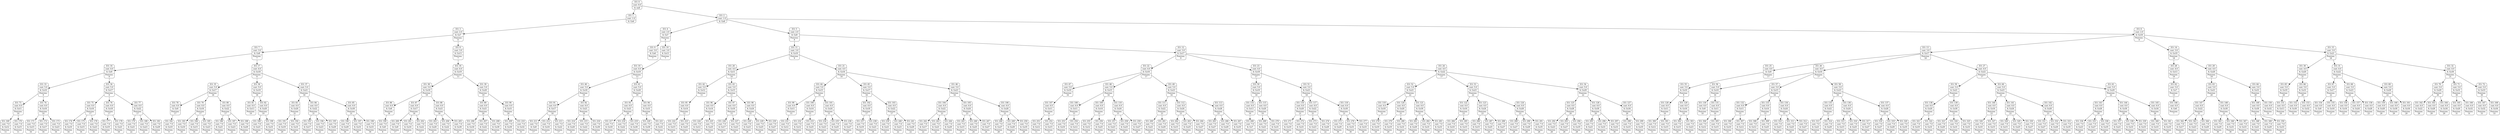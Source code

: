 digraph g {
node [shape = Mrecord];
nodo0[label="{EO: 0|cost: 0.0|A: null}"]
nodo1[label="{EO: 1|cost: 1.0|A: Go6}"]
nodo3[label="{EO: 3|cost: 2.0|A: Go7|Posicion:\n6}"]
nodo7[label="{EO: 7|cost: 3.0|A: Go8|Posicion:\n7}"]
nodo16[label="{EO: 16|cost: 4.0|A: Go9|Posicion:\n8}"]
nodo33[label="{EO: 33|cost: 5.0|A: Go10|Posicion:\n9}"]
nodo73[label="{EO: 73|cost: 6.0|A: Go11|Posicion:\n10}"]
nodo169[label="{EO: 169|cost: 7.0|A: Go12|Posicion:\n11}"]

nodo73 -> nodo169;
nodo170[label="{EO: 170|cost: 7.0|A: Go15|Posicion:\n11}"]

nodo73 -> nodo170;

nodo33 -> nodo73;
nodo74[label="{EO: 74|cost: 6.0|A: Go16|Posicion:\n10}"]
nodo171[label="{EO: 171|cost: 7.0|A: Go15|Posicion:\n16}"]

nodo74 -> nodo171;
nodo172[label="{EO: 172|cost: 7.0|A: Go17|Posicion:\n16}"]

nodo74 -> nodo172;
nodo173[label="{EO: 173|cost: 7.0|A: Go23|Posicion:\n16}"]

nodo74 -> nodo173;

nodo33 -> nodo74;

nodo16 -> nodo33;
nodo34[label="{EO: 34|cost: 5.0|A: Go17|Posicion:\n9}"]
nodo75[label="{EO: 75|cost: 6.0|A: Go16|Posicion:\n17}"]
nodo174[label="{EO: 174|cost: 7.0|A: Go10|Posicion:\n16}"]

nodo75 -> nodo174;
nodo175[label="{EO: 175|cost: 7.0|A: Go15|Posicion:\n16}"]

nodo75 -> nodo175;
nodo176[label="{EO: 176|cost: 7.0|A: Go23|Posicion:\n16}"]

nodo75 -> nodo176;

nodo34 -> nodo75;
nodo76[label="{EO: 76|cost: 6.0|A: Go18|Posicion:\n17}"]
nodo177[label="{EO: 177|cost: 7.0|A: Go19|Posicion:\n18}"]

nodo76 -> nodo177;
nodo178[label="{EO: 178|cost: 7.0|A: Go21|Posicion:\n18}"]

nodo76 -> nodo178;

nodo34 -> nodo76;
nodo77[label="{EO: 77|cost: 6.0|A: Go22|Posicion:\n17}"]
nodo179[label="{EO: 179|cost: 7.0|A: Go21|Posicion:\n22}"]

nodo77 -> nodo179;
nodo180[label="{EO: 180|cost: 7.0|A: Go23|Posicion:\n22}"]

nodo77 -> nodo180;
nodo181[label="{EO: 181|cost: 7.0|A: Go29|Posicion:\n22}"]

nodo77 -> nodo181;

nodo34 -> nodo77;

nodo16 -> nodo34;

nodo7 -> nodo16;
nodo17[label="{EO: 17|cost: 4.0|A: Go18|Posicion:\n8}"]
nodo35[label="{EO: 35|cost: 5.0|A: Go17|Posicion:\n18}"]
nodo78[label="{EO: 78|cost: 6.0|A: Go9|Posicion:\n17}"]
nodo182[label="{EO: 182|cost: 7.0|A: Go10|Posicion:\n9}"]

nodo78 -> nodo182;

nodo35 -> nodo78;
nodo79[label="{EO: 79|cost: 6.0|A: Go16|Posicion:\n17}"]
nodo183[label="{EO: 183|cost: 7.0|A: Go10|Posicion:\n16}"]

nodo79 -> nodo183;
nodo184[label="{EO: 184|cost: 7.0|A: Go15|Posicion:\n16}"]

nodo79 -> nodo184;
nodo185[label="{EO: 185|cost: 7.0|A: Go23|Posicion:\n16}"]

nodo79 -> nodo185;

nodo35 -> nodo79;
nodo80[label="{EO: 80|cost: 6.0|A: Go22|Posicion:\n17}"]
nodo186[label="{EO: 186|cost: 7.0|A: Go21|Posicion:\n22}"]

nodo80 -> nodo186;
nodo187[label="{EO: 187|cost: 7.0|A: Go23|Posicion:\n22}"]

nodo80 -> nodo187;
nodo188[label="{EO: 188|cost: 7.0|A: Go29|Posicion:\n22}"]

nodo80 -> nodo188;

nodo35 -> nodo80;

nodo17 -> nodo35;
nodo36[label="{EO: 36|cost: 5.0|A: Go19|Posicion:\n18}"]
nodo81[label="{EO: 81|cost: 6.0|A: Go13|Posicion:\n19}"]

nodo36 -> nodo81;
nodo82[label="{EO: 82|cost: 6.0|A: Go20|Posicion:\n19}"]
nodo189[label="{EO: 189|cost: 7.0|A: Go21|Posicion:\n20}"]

nodo82 -> nodo189;
nodo190[label="{EO: 190|cost: 7.0|A: Go31|Posicion:\n20}"]

nodo82 -> nodo190;

nodo36 -> nodo82;

nodo17 -> nodo36;
nodo37[label="{EO: 37|cost: 5.0|A: Go21|Posicion:\n18}"]
nodo83[label="{EO: 83|cost: 6.0|A: Go20|Posicion:\n21}"]
nodo191[label="{EO: 191|cost: 7.0|A: Go19|Posicion:\n20}"]

nodo83 -> nodo191;
nodo192[label="{EO: 192|cost: 7.0|A: Go31|Posicion:\n20}"]

nodo83 -> nodo192;

nodo37 -> nodo83;
nodo84[label="{EO: 84|cost: 6.0|A: Go22|Posicion:\n21}"]
nodo193[label="{EO: 193|cost: 7.0|A: Go17|Posicion:\n22}"]

nodo84 -> nodo193;
nodo194[label="{EO: 194|cost: 7.0|A: Go23|Posicion:\n22}"]

nodo84 -> nodo194;
nodo195[label="{EO: 195|cost: 7.0|A: Go29|Posicion:\n22}"]

nodo84 -> nodo195;

nodo37 -> nodo84;
nodo85[label="{EO: 85|cost: 6.0|A: Go30|Posicion:\n21}"]
nodo196[label="{EO: 196|cost: 7.0|A: Go29|Posicion:\n30}"]

nodo85 -> nodo196;
nodo197[label="{EO: 197|cost: 7.0|A: Go31|Posicion:\n30}"]

nodo85 -> nodo197;
nodo198[label="{EO: 198|cost: 7.0|A: Go33|Posicion:\n30}"]

nodo85 -> nodo198;

nodo37 -> nodo85;

nodo17 -> nodo37;

nodo7 -> nodo17;

nodo3 -> nodo7;
nodo8[label="{EO: 8|cost: 3.0|A: Go13|Posicion:\n7}"]
nodo18[label="{EO: 18|cost: 4.0|A: Go19|Posicion:\n13}"]
nodo38[label="{EO: 38|cost: 5.0|A: Go18|Posicion:\n19}"]
nodo86[label="{EO: 86|cost: 6.0|A: Go8|Posicion:\n18}"]
nodo199[label="{EO: 199|cost: 7.0|A: Go9|Posicion:\n8}"]

nodo86 -> nodo199;

nodo38 -> nodo86;
nodo87[label="{EO: 87|cost: 6.0|A: Go17|Posicion:\n18}"]
nodo200[label="{EO: 200|cost: 7.0|A: Go9|Posicion:\n17}"]

nodo87 -> nodo200;
nodo201[label="{EO: 201|cost: 7.0|A: Go16|Posicion:\n17}"]

nodo87 -> nodo201;
nodo202[label="{EO: 202|cost: 7.0|A: Go22|Posicion:\n17}"]

nodo87 -> nodo202;

nodo38 -> nodo87;
nodo88[label="{EO: 88|cost: 6.0|A: Go21|Posicion:\n18}"]
nodo203[label="{EO: 203|cost: 7.0|A: Go20|Posicion:\n21}"]

nodo88 -> nodo203;
nodo204[label="{EO: 204|cost: 7.0|A: Go22|Posicion:\n21}"]

nodo88 -> nodo204;
nodo205[label="{EO: 205|cost: 7.0|A: Go30|Posicion:\n21}"]

nodo88 -> nodo205;

nodo38 -> nodo88;

nodo18 -> nodo38;
nodo39[label="{EO: 39|cost: 5.0|A: Go20|Posicion:\n19}"]
nodo89[label="{EO: 89|cost: 6.0|A: Go21|Posicion:\n20}"]
nodo206[label="{EO: 206|cost: 7.0|A: Go18|Posicion:\n21}"]

nodo89 -> nodo206;
nodo207[label="{EO: 207|cost: 7.0|A: Go22|Posicion:\n21}"]

nodo89 -> nodo207;
nodo208[label="{EO: 208|cost: 7.0|A: Go30|Posicion:\n21}"]

nodo89 -> nodo208;

nodo39 -> nodo89;
nodo90[label="{EO: 90|cost: 6.0|A: Go31|Posicion:\n20}"]
nodo209[label="{EO: 209|cost: 7.0|A: Go30|Posicion:\n31}"]

nodo90 -> nodo209;
nodo210[label="{EO: 210|cost: 7.0|A: Go32|Posicion:\n31}"]

nodo90 -> nodo210;

nodo39 -> nodo90;

nodo18 -> nodo39;

nodo8 -> nodo18;

nodo3 -> nodo8;

nodo1 -> nodo3;

nodo0 -> nodo1;
nodo2[label="{EO: 2|cost: 1.0|A: Go8}"]
nodo4[label="{EO: 4|cost: 2.0|A: Go7|Posicion:\n8}"]
nodo9[label="{EO: 9|cost: 3.0|A: Go6|Posicion:\n7}"]

nodo4 -> nodo9;
nodo10[label="{EO: 10|cost: 3.0|A: Go13|Posicion:\n7}"]
nodo19[label="{EO: 19|cost: 4.0|A: Go19|Posicion:\n13}"]
nodo40[label="{EO: 40|cost: 5.0|A: Go18|Posicion:\n19}"]
nodo91[label="{EO: 91|cost: 6.0|A: Go17|Posicion:\n18}"]
nodo211[label="{EO: 211|cost: 7.0|A: Go9|Posicion:\n17}"]

nodo91 -> nodo211;
nodo212[label="{EO: 212|cost: 7.0|A: Go16|Posicion:\n17}"]

nodo91 -> nodo212;
nodo213[label="{EO: 213|cost: 7.0|A: Go22|Posicion:\n17}"]

nodo91 -> nodo213;

nodo40 -> nodo91;
nodo92[label="{EO: 92|cost: 6.0|A: Go21|Posicion:\n18}"]
nodo214[label="{EO: 214|cost: 7.0|A: Go20|Posicion:\n21}"]

nodo92 -> nodo214;
nodo215[label="{EO: 215|cost: 7.0|A: Go22|Posicion:\n21}"]

nodo92 -> nodo215;
nodo216[label="{EO: 216|cost: 7.0|A: Go30|Posicion:\n21}"]

nodo92 -> nodo216;

nodo40 -> nodo92;

nodo19 -> nodo40;
nodo41[label="{EO: 41|cost: 5.0|A: Go20|Posicion:\n19}"]
nodo93[label="{EO: 93|cost: 6.0|A: Go21|Posicion:\n20}"]
nodo217[label="{EO: 217|cost: 7.0|A: Go18|Posicion:\n21}"]

nodo93 -> nodo217;
nodo218[label="{EO: 218|cost: 7.0|A: Go22|Posicion:\n21}"]

nodo93 -> nodo218;
nodo219[label="{EO: 219|cost: 7.0|A: Go30|Posicion:\n21}"]

nodo93 -> nodo219;

nodo41 -> nodo93;
nodo94[label="{EO: 94|cost: 6.0|A: Go31|Posicion:\n20}"]
nodo220[label="{EO: 220|cost: 7.0|A: Go30|Posicion:\n31}"]

nodo94 -> nodo220;
nodo221[label="{EO: 221|cost: 7.0|A: Go32|Posicion:\n31}"]

nodo94 -> nodo221;

nodo41 -> nodo94;

nodo19 -> nodo41;

nodo10 -> nodo19;

nodo4 -> nodo10;

nodo2 -> nodo4;
nodo5[label="{EO: 5|cost: 2.0|A: Go9|Posicion:\n8}"]
nodo11[label="{EO: 11|cost: 3.0|A: Go10|Posicion:\n9}"]
nodo20[label="{EO: 20|cost: 4.0|A: Go11|Posicion:\n10}"]
nodo42[label="{EO: 42|cost: 5.0|A: Go12|Posicion:\n11}"]
nodo95[label="{EO: 95|cost: 6.0|A: Go14|Posicion:\n12}"]
nodo222[label="{EO: 222|cost: 7.0|A: Go15|Posicion:\n14}"]

nodo95 -> nodo222;
nodo223[label="{EO: 223|cost: 7.0|A: Go25|Posicion:\n14}"]

nodo95 -> nodo223;

nodo42 -> nodo95;

nodo20 -> nodo42;
nodo43[label="{EO: 43|cost: 5.0|A: Go15|Posicion:\n11}"]
nodo96[label="{EO: 96|cost: 6.0|A: Go14|Posicion:\n15}"]
nodo224[label="{EO: 224|cost: 7.0|A: Go12|Posicion:\n14}"]

nodo96 -> nodo224;
nodo225[label="{EO: 225|cost: 7.0|A: Go25|Posicion:\n14}"]

nodo96 -> nodo225;

nodo43 -> nodo96;
nodo97[label="{EO: 97|cost: 6.0|A: Go16|Posicion:\n15}"]
nodo226[label="{EO: 226|cost: 7.0|A: Go17|Posicion:\n16}"]

nodo97 -> nodo226;
nodo227[label="{EO: 227|cost: 7.0|A: Go23|Posicion:\n16}"]

nodo97 -> nodo227;

nodo43 -> nodo97;
nodo98[label="{EO: 98|cost: 6.0|A: Go24|Posicion:\n15}"]
nodo228[label="{EO: 228|cost: 7.0|A: Go23|Posicion:\n24}"]

nodo98 -> nodo228;
nodo229[label="{EO: 229|cost: 7.0|A: Go25|Posicion:\n24}"]

nodo98 -> nodo229;
nodo230[label="{EO: 230|cost: 7.0|A: Go27|Posicion:\n24}"]

nodo98 -> nodo230;

nodo43 -> nodo98;

nodo20 -> nodo43;

nodo11 -> nodo20;
nodo21[label="{EO: 21|cost: 4.0|A: Go16|Posicion:\n10}"]
nodo44[label="{EO: 44|cost: 5.0|A: Go15|Posicion:\n16}"]
nodo99[label="{EO: 99|cost: 6.0|A: Go11|Posicion:\n15}"]
nodo231[label="{EO: 231|cost: 7.0|A: Go12|Posicion:\n11}"]

nodo99 -> nodo231;

nodo44 -> nodo99;
nodo100[label="{EO: 100|cost: 6.0|A: Go14|Posicion:\n15}"]
nodo232[label="{EO: 232|cost: 7.0|A: Go12|Posicion:\n14}"]

nodo100 -> nodo232;
nodo233[label="{EO: 233|cost: 7.0|A: Go25|Posicion:\n14}"]

nodo100 -> nodo233;

nodo44 -> nodo100;
nodo101[label="{EO: 101|cost: 6.0|A: Go24|Posicion:\n15}"]
nodo234[label="{EO: 234|cost: 7.0|A: Go23|Posicion:\n24}"]

nodo101 -> nodo234;
nodo235[label="{EO: 235|cost: 7.0|A: Go25|Posicion:\n24}"]

nodo101 -> nodo235;
nodo236[label="{EO: 236|cost: 7.0|A: Go27|Posicion:\n24}"]

nodo101 -> nodo236;

nodo44 -> nodo101;

nodo21 -> nodo44;
nodo45[label="{EO: 45|cost: 5.0|A: Go17|Posicion:\n16}"]
nodo102[label="{EO: 102|cost: 6.0|A: Go18|Posicion:\n17}"]
nodo237[label="{EO: 237|cost: 7.0|A: Go19|Posicion:\n18}"]

nodo102 -> nodo237;
nodo238[label="{EO: 238|cost: 7.0|A: Go21|Posicion:\n18}"]

nodo102 -> nodo238;

nodo45 -> nodo102;
nodo103[label="{EO: 103|cost: 6.0|A: Go22|Posicion:\n17}"]
nodo239[label="{EO: 239|cost: 7.0|A: Go21|Posicion:\n22}"]

nodo103 -> nodo239;
nodo240[label="{EO: 240|cost: 7.0|A: Go23|Posicion:\n22}"]

nodo103 -> nodo240;
nodo241[label="{EO: 241|cost: 7.0|A: Go29|Posicion:\n22}"]

nodo103 -> nodo241;

nodo45 -> nodo103;

nodo21 -> nodo45;
nodo46[label="{EO: 46|cost: 5.0|A: Go23|Posicion:\n16}"]
nodo104[label="{EO: 104|cost: 6.0|A: Go22|Posicion:\n23}"]
nodo242[label="{EO: 242|cost: 7.0|A: Go17|Posicion:\n22}"]

nodo104 -> nodo242;
nodo243[label="{EO: 243|cost: 7.0|A: Go21|Posicion:\n22}"]

nodo104 -> nodo243;
nodo244[label="{EO: 244|cost: 7.0|A: Go29|Posicion:\n22}"]

nodo104 -> nodo244;

nodo46 -> nodo104;
nodo105[label="{EO: 105|cost: 6.0|A: Go24|Posicion:\n23}"]
nodo245[label="{EO: 245|cost: 7.0|A: Go15|Posicion:\n24}"]

nodo105 -> nodo245;
nodo246[label="{EO: 246|cost: 7.0|A: Go25|Posicion:\n24}"]

nodo105 -> nodo246;
nodo247[label="{EO: 247|cost: 7.0|A: Go27|Posicion:\n24}"]

nodo105 -> nodo247;

nodo46 -> nodo105;
nodo106[label="{EO: 106|cost: 6.0|A: Go28|Posicion:\n23}"]
nodo248[label="{EO: 248|cost: 7.0|A: Go27|Posicion:\n28}"]

nodo106 -> nodo248;
nodo249[label="{EO: 249|cost: 7.0|A: Go29|Posicion:\n28}"]

nodo106 -> nodo249;
nodo250[label="{EO: 250|cost: 7.0|A: Go35|Posicion:\n28}"]

nodo106 -> nodo250;

nodo46 -> nodo106;

nodo21 -> nodo46;

nodo11 -> nodo21;

nodo5 -> nodo11;
nodo12[label="{EO: 12|cost: 3.0|A: Go17|Posicion:\n9}"]
nodo22[label="{EO: 22|cost: 4.0|A: Go16|Posicion:\n17}"]
nodo47[label="{EO: 47|cost: 5.0|A: Go10|Posicion:\n16}"]
nodo107[label="{EO: 107|cost: 6.0|A: Go11|Posicion:\n10}"]
nodo251[label="{EO: 251|cost: 7.0|A: Go12|Posicion:\n11}"]

nodo107 -> nodo251;
nodo252[label="{EO: 252|cost: 7.0|A: Go15|Posicion:\n11}"]

nodo107 -> nodo252;

nodo47 -> nodo107;

nodo22 -> nodo47;
nodo48[label="{EO: 48|cost: 5.0|A: Go15|Posicion:\n16}"]
nodo108[label="{EO: 108|cost: 6.0|A: Go11|Posicion:\n15}"]
nodo253[label="{EO: 253|cost: 7.0|A: Go10|Posicion:\n11}"]

nodo108 -> nodo253;
nodo254[label="{EO: 254|cost: 7.0|A: Go12|Posicion:\n11}"]

nodo108 -> nodo254;

nodo48 -> nodo108;
nodo109[label="{EO: 109|cost: 6.0|A: Go14|Posicion:\n15}"]
nodo255[label="{EO: 255|cost: 7.0|A: Go12|Posicion:\n14}"]

nodo109 -> nodo255;
nodo256[label="{EO: 256|cost: 7.0|A: Go25|Posicion:\n14}"]

nodo109 -> nodo256;

nodo48 -> nodo109;
nodo110[label="{EO: 110|cost: 6.0|A: Go24|Posicion:\n15}"]
nodo257[label="{EO: 257|cost: 7.0|A: Go23|Posicion:\n24}"]

nodo110 -> nodo257;
nodo258[label="{EO: 258|cost: 7.0|A: Go25|Posicion:\n24}"]

nodo110 -> nodo258;
nodo259[label="{EO: 259|cost: 7.0|A: Go27|Posicion:\n24}"]

nodo110 -> nodo259;

nodo48 -> nodo110;

nodo22 -> nodo48;
nodo49[label="{EO: 49|cost: 5.0|A: Go23|Posicion:\n16}"]
nodo111[label="{EO: 111|cost: 6.0|A: Go22|Posicion:\n23}"]
nodo260[label="{EO: 260|cost: 7.0|A: Go21|Posicion:\n22}"]

nodo111 -> nodo260;
nodo261[label="{EO: 261|cost: 7.0|A: Go29|Posicion:\n22}"]

nodo111 -> nodo261;

nodo49 -> nodo111;
nodo112[label="{EO: 112|cost: 6.0|A: Go24|Posicion:\n23}"]
nodo262[label="{EO: 262|cost: 7.0|A: Go15|Posicion:\n24}"]

nodo112 -> nodo262;
nodo263[label="{EO: 263|cost: 7.0|A: Go25|Posicion:\n24}"]

nodo112 -> nodo263;
nodo264[label="{EO: 264|cost: 7.0|A: Go27|Posicion:\n24}"]

nodo112 -> nodo264;

nodo49 -> nodo112;
nodo113[label="{EO: 113|cost: 6.0|A: Go28|Posicion:\n23}"]
nodo265[label="{EO: 265|cost: 7.0|A: Go27|Posicion:\n28}"]

nodo113 -> nodo265;
nodo266[label="{EO: 266|cost: 7.0|A: Go29|Posicion:\n28}"]

nodo113 -> nodo266;
nodo267[label="{EO: 267|cost: 7.0|A: Go35|Posicion:\n28}"]

nodo113 -> nodo267;

nodo49 -> nodo113;

nodo22 -> nodo49;

nodo12 -> nodo22;
nodo23[label="{EO: 23|cost: 4.0|A: Go18|Posicion:\n17}"]
nodo50[label="{EO: 50|cost: 5.0|A: Go19|Posicion:\n18}"]
nodo114[label="{EO: 114|cost: 6.0|A: Go13|Posicion:\n19}"]
nodo268[label="{EO: 268|cost: 7.0|A: Go7|Posicion:\n13}"]

nodo114 -> nodo268;

nodo50 -> nodo114;
nodo115[label="{EO: 115|cost: 6.0|A: Go20|Posicion:\n19}"]
nodo269[label="{EO: 269|cost: 7.0|A: Go21|Posicion:\n20}"]

nodo115 -> nodo269;
nodo270[label="{EO: 270|cost: 7.0|A: Go31|Posicion:\n20}"]

nodo115 -> nodo270;

nodo50 -> nodo115;

nodo23 -> nodo50;
nodo51[label="{EO: 51|cost: 5.0|A: Go21|Posicion:\n18}"]
nodo116[label="{EO: 116|cost: 6.0|A: Go20|Posicion:\n21}"]
nodo271[label="{EO: 271|cost: 7.0|A: Go19|Posicion:\n20}"]

nodo116 -> nodo271;
nodo272[label="{EO: 272|cost: 7.0|A: Go31|Posicion:\n20}"]

nodo116 -> nodo272;

nodo51 -> nodo116;
nodo117[label="{EO: 117|cost: 6.0|A: Go22|Posicion:\n21}"]
nodo273[label="{EO: 273|cost: 7.0|A: Go23|Posicion:\n22}"]

nodo117 -> nodo273;
nodo274[label="{EO: 274|cost: 7.0|A: Go29|Posicion:\n22}"]

nodo117 -> nodo274;

nodo51 -> nodo117;
nodo118[label="{EO: 118|cost: 6.0|A: Go30|Posicion:\n21}"]
nodo275[label="{EO: 275|cost: 7.0|A: Go29|Posicion:\n30}"]

nodo118 -> nodo275;
nodo276[label="{EO: 276|cost: 7.0|A: Go31|Posicion:\n30}"]

nodo118 -> nodo276;
nodo277[label="{EO: 277|cost: 7.0|A: Go33|Posicion:\n30}"]

nodo118 -> nodo277;

nodo51 -> nodo118;

nodo23 -> nodo51;

nodo12 -> nodo23;
nodo24[label="{EO: 24|cost: 4.0|A: Go22|Posicion:\n17}"]
nodo52[label="{EO: 52|cost: 5.0|A: Go21|Posicion:\n22}"]
nodo119[label="{EO: 119|cost: 6.0|A: Go18|Posicion:\n21}"]
nodo278[label="{EO: 278|cost: 7.0|A: Go19|Posicion:\n18}"]

nodo119 -> nodo278;

nodo52 -> nodo119;
nodo120[label="{EO: 120|cost: 6.0|A: Go20|Posicion:\n21}"]
nodo279[label="{EO: 279|cost: 7.0|A: Go19|Posicion:\n20}"]

nodo120 -> nodo279;
nodo280[label="{EO: 280|cost: 7.0|A: Go31|Posicion:\n20}"]

nodo120 -> nodo280;

nodo52 -> nodo120;
nodo121[label="{EO: 121|cost: 6.0|A: Go30|Posicion:\n21}"]
nodo281[label="{EO: 281|cost: 7.0|A: Go29|Posicion:\n30}"]

nodo121 -> nodo281;
nodo282[label="{EO: 282|cost: 7.0|A: Go31|Posicion:\n30}"]

nodo121 -> nodo282;
nodo283[label="{EO: 283|cost: 7.0|A: Go33|Posicion:\n30}"]

nodo121 -> nodo283;

nodo52 -> nodo121;

nodo24 -> nodo52;
nodo53[label="{EO: 53|cost: 5.0|A: Go23|Posicion:\n22}"]
nodo122[label="{EO: 122|cost: 6.0|A: Go16|Posicion:\n23}"]
nodo284[label="{EO: 284|cost: 7.0|A: Go10|Posicion:\n16}"]

nodo122 -> nodo284;
nodo285[label="{EO: 285|cost: 7.0|A: Go15|Posicion:\n16}"]

nodo122 -> nodo285;

nodo53 -> nodo122;
nodo123[label="{EO: 123|cost: 6.0|A: Go24|Posicion:\n23}"]
nodo286[label="{EO: 286|cost: 7.0|A: Go15|Posicion:\n24}"]

nodo123 -> nodo286;
nodo287[label="{EO: 287|cost: 7.0|A: Go25|Posicion:\n24}"]

nodo123 -> nodo287;
nodo288[label="{EO: 288|cost: 7.0|A: Go27|Posicion:\n24}"]

nodo123 -> nodo288;

nodo53 -> nodo123;
nodo124[label="{EO: 124|cost: 6.0|A: Go28|Posicion:\n23}"]
nodo289[label="{EO: 289|cost: 7.0|A: Go27|Posicion:\n28}"]

nodo124 -> nodo289;
nodo290[label="{EO: 290|cost: 7.0|A: Go29|Posicion:\n28}"]

nodo124 -> nodo290;
nodo291[label="{EO: 291|cost: 7.0|A: Go35|Posicion:\n28}"]

nodo124 -> nodo291;

nodo53 -> nodo124;

nodo24 -> nodo53;
nodo54[label="{EO: 54|cost: 5.0|A: Go29|Posicion:\n22}"]
nodo125[label="{EO: 125|cost: 6.0|A: Go28|Posicion:\n29}"]
nodo292[label="{EO: 292|cost: 7.0|A: Go23|Posicion:\n28}"]

nodo125 -> nodo292;
nodo293[label="{EO: 293|cost: 7.0|A: Go27|Posicion:\n28}"]

nodo125 -> nodo293;
nodo294[label="{EO: 294|cost: 7.0|A: Go35|Posicion:\n28}"]

nodo125 -> nodo294;

nodo54 -> nodo125;
nodo126[label="{EO: 126|cost: 6.0|A: Go30|Posicion:\n29}"]
nodo295[label="{EO: 295|cost: 7.0|A: Go21|Posicion:\n30}"]

nodo126 -> nodo295;
nodo296[label="{EO: 296|cost: 7.0|A: Go31|Posicion:\n30}"]

nodo126 -> nodo296;
nodo297[label="{EO: 297|cost: 7.0|A: Go33|Posicion:\n30}"]

nodo126 -> nodo297;

nodo54 -> nodo126;
nodo127[label="{EO: 127|cost: 6.0|A: Go34|Posicion:\n29}"]
nodo298[label="{EO: 298|cost: 7.0|A: Go33|Posicion:\n34}"]

nodo127 -> nodo298;
nodo299[label="{EO: 299|cost: 7.0|A: Go35|Posicion:\n34}"]

nodo127 -> nodo299;

nodo54 -> nodo127;

nodo24 -> nodo54;

nodo12 -> nodo24;

nodo5 -> nodo12;

nodo2 -> nodo5;
nodo6[label="{EO: 6|cost: 2.0|A: Go18|Posicion:\n8}"]
nodo13[label="{EO: 13|cost: 3.0|A: Go17|Posicion:\n18}"]
nodo25[label="{EO: 25|cost: 4.0|A: Go9|Posicion:\n17}"]
nodo55[label="{EO: 55|cost: 5.0|A: Go10|Posicion:\n9}"]
nodo128[label="{EO: 128|cost: 6.0|A: Go11|Posicion:\n10}"]
nodo300[label="{EO: 300|cost: 7.0|A: Go12|Posicion:\n11}"]

nodo128 -> nodo300;
nodo301[label="{EO: 301|cost: 7.0|A: Go15|Posicion:\n11}"]

nodo128 -> nodo301;

nodo55 -> nodo128;
nodo129[label="{EO: 129|cost: 6.0|A: Go16|Posicion:\n10}"]
nodo302[label="{EO: 302|cost: 7.0|A: Go15|Posicion:\n16}"]

nodo129 -> nodo302;
nodo303[label="{EO: 303|cost: 7.0|A: Go23|Posicion:\n16}"]

nodo129 -> nodo303;

nodo55 -> nodo129;

nodo25 -> nodo55;

nodo13 -> nodo25;
nodo26[label="{EO: 26|cost: 4.0|A: Go16|Posicion:\n17}"]
nodo56[label="{EO: 56|cost: 5.0|A: Go10|Posicion:\n16}"]
nodo130[label="{EO: 130|cost: 6.0|A: Go9|Posicion:\n10}"]

nodo56 -> nodo130;
nodo131[label="{EO: 131|cost: 6.0|A: Go11|Posicion:\n10}"]
nodo304[label="{EO: 304|cost: 7.0|A: Go12|Posicion:\n11}"]

nodo131 -> nodo304;
nodo305[label="{EO: 305|cost: 7.0|A: Go15|Posicion:\n11}"]

nodo131 -> nodo305;

nodo56 -> nodo131;

nodo26 -> nodo56;
nodo57[label="{EO: 57|cost: 5.0|A: Go15|Posicion:\n16}"]
nodo132[label="{EO: 132|cost: 6.0|A: Go11|Posicion:\n15}"]
nodo306[label="{EO: 306|cost: 7.0|A: Go10|Posicion:\n11}"]

nodo132 -> nodo306;
nodo307[label="{EO: 307|cost: 7.0|A: Go12|Posicion:\n11}"]

nodo132 -> nodo307;

nodo57 -> nodo132;
nodo133[label="{EO: 133|cost: 6.0|A: Go14|Posicion:\n15}"]
nodo308[label="{EO: 308|cost: 7.0|A: Go12|Posicion:\n14}"]

nodo133 -> nodo308;
nodo309[label="{EO: 309|cost: 7.0|A: Go25|Posicion:\n14}"]

nodo133 -> nodo309;

nodo57 -> nodo133;
nodo134[label="{EO: 134|cost: 6.0|A: Go24|Posicion:\n15}"]
nodo310[label="{EO: 310|cost: 7.0|A: Go23|Posicion:\n24}"]

nodo134 -> nodo310;
nodo311[label="{EO: 311|cost: 7.0|A: Go25|Posicion:\n24}"]

nodo134 -> nodo311;
nodo312[label="{EO: 312|cost: 7.0|A: Go27|Posicion:\n24}"]

nodo134 -> nodo312;

nodo57 -> nodo134;

nodo26 -> nodo57;
nodo58[label="{EO: 58|cost: 5.0|A: Go23|Posicion:\n16}"]
nodo135[label="{EO: 135|cost: 6.0|A: Go22|Posicion:\n23}"]
nodo313[label="{EO: 313|cost: 7.0|A: Go21|Posicion:\n22}"]

nodo135 -> nodo313;
nodo314[label="{EO: 314|cost: 7.0|A: Go29|Posicion:\n22}"]

nodo135 -> nodo314;

nodo58 -> nodo135;
nodo136[label="{EO: 136|cost: 6.0|A: Go24|Posicion:\n23}"]
nodo315[label="{EO: 315|cost: 7.0|A: Go15|Posicion:\n24}"]

nodo136 -> nodo315;
nodo316[label="{EO: 316|cost: 7.0|A: Go25|Posicion:\n24}"]

nodo136 -> nodo316;
nodo317[label="{EO: 317|cost: 7.0|A: Go27|Posicion:\n24}"]

nodo136 -> nodo317;

nodo58 -> nodo136;
nodo137[label="{EO: 137|cost: 6.0|A: Go28|Posicion:\n23}"]
nodo318[label="{EO: 318|cost: 7.0|A: Go27|Posicion:\n28}"]

nodo137 -> nodo318;
nodo319[label="{EO: 319|cost: 7.0|A: Go29|Posicion:\n28}"]

nodo137 -> nodo319;
nodo320[label="{EO: 320|cost: 7.0|A: Go35|Posicion:\n28}"]

nodo137 -> nodo320;

nodo58 -> nodo137;

nodo26 -> nodo58;

nodo13 -> nodo26;
nodo27[label="{EO: 27|cost: 4.0|A: Go22|Posicion:\n17}"]
nodo59[label="{EO: 59|cost: 5.0|A: Go21|Posicion:\n22}"]
nodo138[label="{EO: 138|cost: 6.0|A: Go20|Posicion:\n21}"]
nodo321[label="{EO: 321|cost: 7.0|A: Go19|Posicion:\n20}"]

nodo138 -> nodo321;
nodo322[label="{EO: 322|cost: 7.0|A: Go31|Posicion:\n20}"]

nodo138 -> nodo322;

nodo59 -> nodo138;
nodo139[label="{EO: 139|cost: 6.0|A: Go30|Posicion:\n21}"]
nodo323[label="{EO: 323|cost: 7.0|A: Go29|Posicion:\n30}"]

nodo139 -> nodo323;
nodo324[label="{EO: 324|cost: 7.0|A: Go31|Posicion:\n30}"]

nodo139 -> nodo324;
nodo325[label="{EO: 325|cost: 7.0|A: Go33|Posicion:\n30}"]

nodo139 -> nodo325;

nodo59 -> nodo139;

nodo27 -> nodo59;
nodo60[label="{EO: 60|cost: 5.0|A: Go23|Posicion:\n22}"]
nodo140[label="{EO: 140|cost: 6.0|A: Go16|Posicion:\n23}"]
nodo326[label="{EO: 326|cost: 7.0|A: Go10|Posicion:\n16}"]

nodo140 -> nodo326;
nodo327[label="{EO: 327|cost: 7.0|A: Go15|Posicion:\n16}"]

nodo140 -> nodo327;

nodo60 -> nodo140;
nodo141[label="{EO: 141|cost: 6.0|A: Go24|Posicion:\n23}"]
nodo328[label="{EO: 328|cost: 7.0|A: Go15|Posicion:\n24}"]

nodo141 -> nodo328;
nodo329[label="{EO: 329|cost: 7.0|A: Go25|Posicion:\n24}"]

nodo141 -> nodo329;
nodo330[label="{EO: 330|cost: 7.0|A: Go27|Posicion:\n24}"]

nodo141 -> nodo330;

nodo60 -> nodo141;
nodo142[label="{EO: 142|cost: 6.0|A: Go28|Posicion:\n23}"]
nodo331[label="{EO: 331|cost: 7.0|A: Go27|Posicion:\n28}"]

nodo142 -> nodo331;
nodo332[label="{EO: 332|cost: 7.0|A: Go29|Posicion:\n28}"]

nodo142 -> nodo332;
nodo333[label="{EO: 333|cost: 7.0|A: Go35|Posicion:\n28}"]

nodo142 -> nodo333;

nodo60 -> nodo142;

nodo27 -> nodo60;
nodo61[label="{EO: 61|cost: 5.0|A: Go29|Posicion:\n22}"]
nodo143[label="{EO: 143|cost: 6.0|A: Go28|Posicion:\n29}"]
nodo334[label="{EO: 334|cost: 7.0|A: Go23|Posicion:\n28}"]

nodo143 -> nodo334;
nodo335[label="{EO: 335|cost: 7.0|A: Go27|Posicion:\n28}"]

nodo143 -> nodo335;
nodo336[label="{EO: 336|cost: 7.0|A: Go35|Posicion:\n28}"]

nodo143 -> nodo336;

nodo61 -> nodo143;
nodo144[label="{EO: 144|cost: 6.0|A: Go30|Posicion:\n29}"]
nodo337[label="{EO: 337|cost: 7.0|A: Go21|Posicion:\n30}"]

nodo144 -> nodo337;
nodo338[label="{EO: 338|cost: 7.0|A: Go31|Posicion:\n30}"]

nodo144 -> nodo338;
nodo339[label="{EO: 339|cost: 7.0|A: Go33|Posicion:\n30}"]

nodo144 -> nodo339;

nodo61 -> nodo144;
nodo145[label="{EO: 145|cost: 6.0|A: Go34|Posicion:\n29}"]
nodo340[label="{EO: 340|cost: 7.0|A: Go33|Posicion:\n34}"]

nodo145 -> nodo340;
nodo341[label="{EO: 341|cost: 7.0|A: Go35|Posicion:\n34}"]

nodo145 -> nodo341;

nodo61 -> nodo145;

nodo27 -> nodo61;

nodo13 -> nodo27;

nodo6 -> nodo13;
nodo14[label="{EO: 14|cost: 3.0|A: Go19|Posicion:\n18}"]
nodo28[label="{EO: 28|cost: 4.0|A: Go13|Posicion:\n19}"]
nodo62[label="{EO: 62|cost: 5.0|A: Go7|Posicion:\n13}"]
nodo146[label="{EO: 146|cost: 6.0|A: Go6|Posicion:\n7}"]

nodo62 -> nodo146;

nodo28 -> nodo62;

nodo14 -> nodo28;
nodo29[label="{EO: 29|cost: 4.0|A: Go20|Posicion:\n19}"]
nodo63[label="{EO: 63|cost: 5.0|A: Go21|Posicion:\n20}"]
nodo147[label="{EO: 147|cost: 6.0|A: Go22|Posicion:\n21}"]
nodo342[label="{EO: 342|cost: 7.0|A: Go17|Posicion:\n22}"]

nodo147 -> nodo342;
nodo343[label="{EO: 343|cost: 7.0|A: Go23|Posicion:\n22}"]

nodo147 -> nodo343;
nodo344[label="{EO: 344|cost: 7.0|A: Go29|Posicion:\n22}"]

nodo147 -> nodo344;

nodo63 -> nodo147;
nodo148[label="{EO: 148|cost: 6.0|A: Go30|Posicion:\n21}"]
nodo345[label="{EO: 345|cost: 7.0|A: Go29|Posicion:\n30}"]

nodo148 -> nodo345;
nodo346[label="{EO: 346|cost: 7.0|A: Go31|Posicion:\n30}"]

nodo148 -> nodo346;
nodo347[label="{EO: 347|cost: 7.0|A: Go33|Posicion:\n30}"]

nodo148 -> nodo347;

nodo63 -> nodo148;

nodo29 -> nodo63;
nodo64[label="{EO: 64|cost: 5.0|A: Go31|Posicion:\n20}"]
nodo149[label="{EO: 149|cost: 6.0|A: Go30|Posicion:\n31}"]
nodo348[label="{EO: 348|cost: 7.0|A: Go21|Posicion:\n30}"]

nodo149 -> nodo348;
nodo349[label="{EO: 349|cost: 7.0|A: Go29|Posicion:\n30}"]

nodo149 -> nodo349;
nodo350[label="{EO: 350|cost: 7.0|A: Go33|Posicion:\n30}"]

nodo149 -> nodo350;

nodo64 -> nodo149;
nodo150[label="{EO: 150|cost: 6.0|A: Go32|Posicion:\n31}"]

nodo64 -> nodo150;

nodo29 -> nodo64;

nodo14 -> nodo29;

nodo6 -> nodo14;
nodo15[label="{EO: 15|cost: 3.0|A: Go21|Posicion:\n18}"]
nodo30[label="{EO: 30|cost: 4.0|A: Go20|Posicion:\n21}"]
nodo65[label="{EO: 65|cost: 5.0|A: Go19|Posicion:\n20}"]
nodo151[label="{EO: 151|cost: 6.0|A: Go13|Posicion:\n19}"]

nodo65 -> nodo151;

nodo30 -> nodo65;
nodo66[label="{EO: 66|cost: 5.0|A: Go31|Posicion:\n20}"]
nodo152[label="{EO: 152|cost: 6.0|A: Go30|Posicion:\n31}"]

nodo66 -> nodo152;
nodo153[label="{EO: 153|cost: 6.0|A: Go32|Posicion:\n31}"]

nodo66 -> nodo153;

nodo30 -> nodo66;

nodo15 -> nodo30;
nodo31[label="{EO: 31|cost: 4.0|A: Go22|Posicion:\n21}"]
nodo67[label="{EO: 67|cost: 5.0|A: Go17|Posicion:\n22}"]
nodo154[label="{EO: 154|cost: 6.0|A: Go9|Posicion:\n17}"]

nodo67 -> nodo154;
nodo155[label="{EO: 155|cost: 6.0|A: Go16|Posicion:\n17}"]

nodo67 -> nodo155;

nodo31 -> nodo67;
nodo68[label="{EO: 68|cost: 5.0|A: Go23|Posicion:\n22}"]
nodo156[label="{EO: 156|cost: 6.0|A: Go16|Posicion:\n23}"]

nodo68 -> nodo156;
nodo157[label="{EO: 157|cost: 6.0|A: Go24|Posicion:\n23}"]

nodo68 -> nodo157;
nodo158[label="{EO: 158|cost: 6.0|A: Go28|Posicion:\n23}"]

nodo68 -> nodo158;

nodo31 -> nodo68;
nodo69[label="{EO: 69|cost: 5.0|A: Go29|Posicion:\n22}"]
nodo159[label="{EO: 159|cost: 6.0|A: Go28|Posicion:\n29}"]

nodo69 -> nodo159;
nodo160[label="{EO: 160|cost: 6.0|A: Go30|Posicion:\n29}"]

nodo69 -> nodo160;
nodo161[label="{EO: 161|cost: 6.0|A: Go34|Posicion:\n29}"]

nodo69 -> nodo161;

nodo31 -> nodo69;

nodo15 -> nodo31;
nodo32[label="{EO: 32|cost: 4.0|A: Go30|Posicion:\n21}"]
nodo70[label="{EO: 70|cost: 5.0|A: Go29|Posicion:\n30}"]
nodo162[label="{EO: 162|cost: 6.0|A: Go22|Posicion:\n29}"]

nodo70 -> nodo162;
nodo163[label="{EO: 163|cost: 6.0|A: Go28|Posicion:\n29}"]

nodo70 -> nodo163;
nodo164[label="{EO: 164|cost: 6.0|A: Go34|Posicion:\n29}"]

nodo70 -> nodo164;

nodo32 -> nodo70;
nodo71[label="{EO: 71|cost: 5.0|A: Go31|Posicion:\n30}"]
nodo165[label="{EO: 165|cost: 6.0|A: Go20|Posicion:\n31}"]

nodo71 -> nodo165;
nodo166[label="{EO: 166|cost: 6.0|A: Go32|Posicion:\n31}"]

nodo71 -> nodo166;

nodo32 -> nodo71;
nodo72[label="{EO: 72|cost: 5.0|A: Go33|Posicion:\n30}"]
nodo167[label="{EO: 167|cost: 6.0|A: Go32|Posicion:\n33}"]

nodo72 -> nodo167;
nodo168[label="{EO: 168|cost: 6.0|A: Go34|Posicion:\n33}"]

nodo72 -> nodo168;

nodo32 -> nodo72;

nodo15 -> nodo32;

nodo6 -> nodo15;

nodo2 -> nodo6;

nodo0 -> nodo2;


}